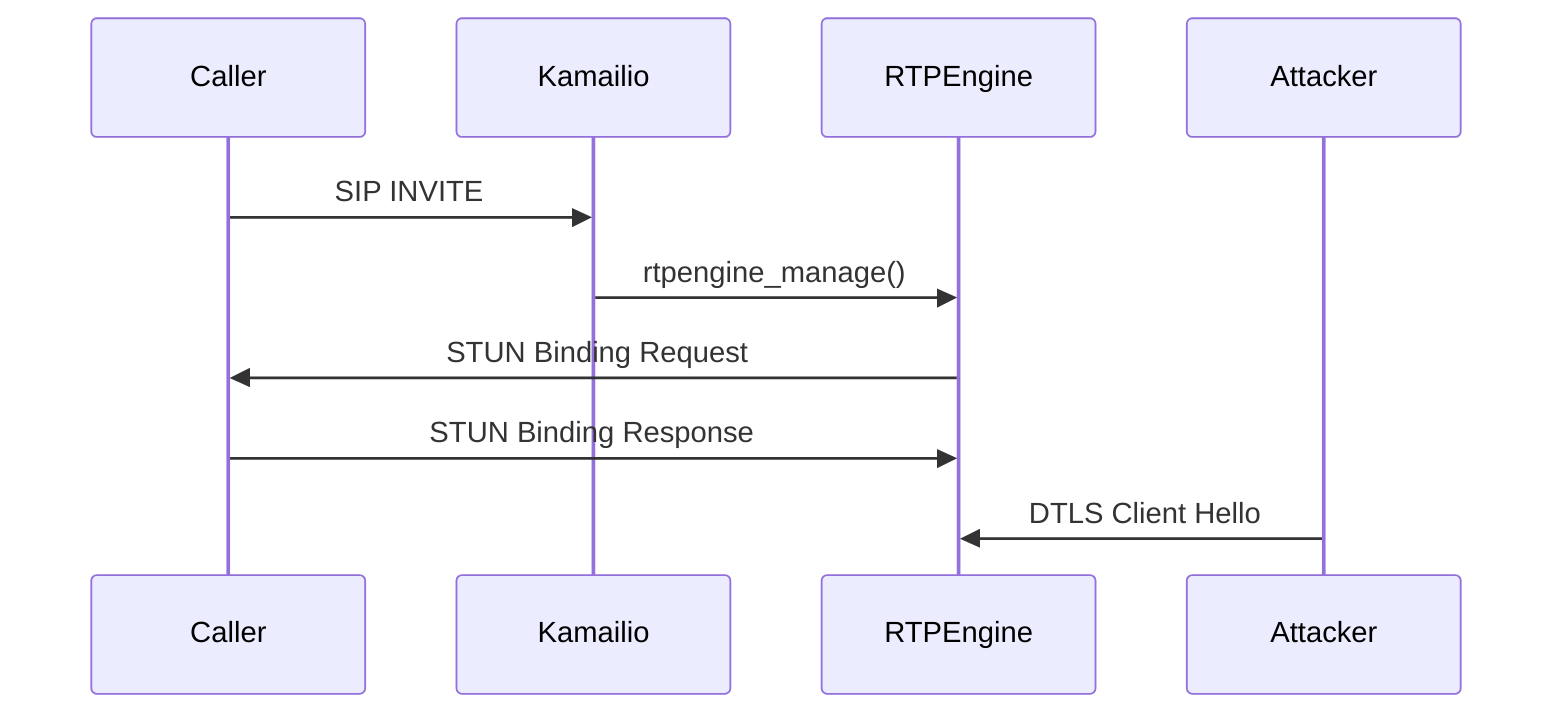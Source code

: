 sequenceDiagram
    Caller->>Kamailio: SIP INVITE
    Kamailio->>RTPEngine: rtpengine_manage()
    RTPEngine->>Caller: STUN Binding Request
    Caller->>RTPEngine: STUN Binding Response
    Attacker->>RTPEngine: DTLS Client Hello